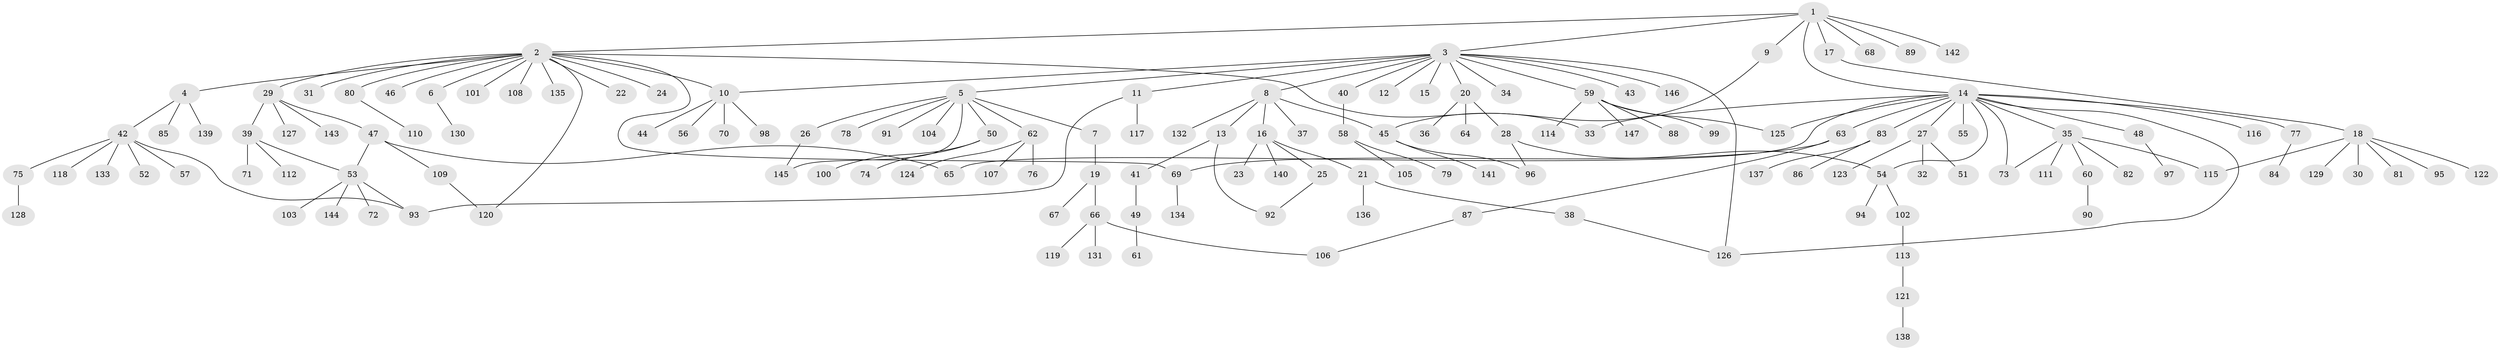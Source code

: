 // Generated by graph-tools (version 1.1) at 2025/11/02/27/25 16:11:10]
// undirected, 147 vertices, 165 edges
graph export_dot {
graph [start="1"]
  node [color=gray90,style=filled];
  1;
  2;
  3;
  4;
  5;
  6;
  7;
  8;
  9;
  10;
  11;
  12;
  13;
  14;
  15;
  16;
  17;
  18;
  19;
  20;
  21;
  22;
  23;
  24;
  25;
  26;
  27;
  28;
  29;
  30;
  31;
  32;
  33;
  34;
  35;
  36;
  37;
  38;
  39;
  40;
  41;
  42;
  43;
  44;
  45;
  46;
  47;
  48;
  49;
  50;
  51;
  52;
  53;
  54;
  55;
  56;
  57;
  58;
  59;
  60;
  61;
  62;
  63;
  64;
  65;
  66;
  67;
  68;
  69;
  70;
  71;
  72;
  73;
  74;
  75;
  76;
  77;
  78;
  79;
  80;
  81;
  82;
  83;
  84;
  85;
  86;
  87;
  88;
  89;
  90;
  91;
  92;
  93;
  94;
  95;
  96;
  97;
  98;
  99;
  100;
  101;
  102;
  103;
  104;
  105;
  106;
  107;
  108;
  109;
  110;
  111;
  112;
  113;
  114;
  115;
  116;
  117;
  118;
  119;
  120;
  121;
  122;
  123;
  124;
  125;
  126;
  127;
  128;
  129;
  130;
  131;
  132;
  133;
  134;
  135;
  136;
  137;
  138;
  139;
  140;
  141;
  142;
  143;
  144;
  145;
  146;
  147;
  1 -- 2;
  1 -- 3;
  1 -- 9;
  1 -- 14;
  1 -- 17;
  1 -- 68;
  1 -- 89;
  1 -- 142;
  2 -- 4;
  2 -- 6;
  2 -- 10;
  2 -- 22;
  2 -- 24;
  2 -- 29;
  2 -- 31;
  2 -- 33;
  2 -- 46;
  2 -- 69;
  2 -- 80;
  2 -- 101;
  2 -- 108;
  2 -- 120;
  2 -- 135;
  3 -- 5;
  3 -- 8;
  3 -- 10;
  3 -- 11;
  3 -- 12;
  3 -- 15;
  3 -- 20;
  3 -- 34;
  3 -- 40;
  3 -- 43;
  3 -- 59;
  3 -- 126;
  3 -- 146;
  4 -- 42;
  4 -- 85;
  4 -- 139;
  5 -- 7;
  5 -- 26;
  5 -- 50;
  5 -- 62;
  5 -- 78;
  5 -- 91;
  5 -- 104;
  5 -- 145;
  6 -- 130;
  7 -- 19;
  8 -- 13;
  8 -- 16;
  8 -- 37;
  8 -- 45;
  8 -- 132;
  9 -- 45;
  10 -- 44;
  10 -- 56;
  10 -- 70;
  10 -- 98;
  11 -- 93;
  11 -- 117;
  13 -- 41;
  13 -- 92;
  14 -- 27;
  14 -- 33;
  14 -- 35;
  14 -- 48;
  14 -- 54;
  14 -- 55;
  14 -- 63;
  14 -- 65;
  14 -- 73;
  14 -- 77;
  14 -- 83;
  14 -- 116;
  14 -- 125;
  14 -- 126;
  16 -- 21;
  16 -- 23;
  16 -- 25;
  16 -- 140;
  17 -- 18;
  18 -- 30;
  18 -- 81;
  18 -- 95;
  18 -- 115;
  18 -- 122;
  18 -- 129;
  19 -- 66;
  19 -- 67;
  20 -- 28;
  20 -- 36;
  20 -- 64;
  21 -- 38;
  21 -- 136;
  25 -- 92;
  26 -- 145;
  27 -- 32;
  27 -- 51;
  27 -- 123;
  28 -- 54;
  28 -- 96;
  29 -- 39;
  29 -- 47;
  29 -- 127;
  29 -- 143;
  35 -- 60;
  35 -- 73;
  35 -- 82;
  35 -- 111;
  35 -- 115;
  38 -- 126;
  39 -- 53;
  39 -- 71;
  39 -- 112;
  40 -- 58;
  41 -- 49;
  42 -- 52;
  42 -- 57;
  42 -- 75;
  42 -- 93;
  42 -- 118;
  42 -- 133;
  45 -- 96;
  45 -- 141;
  47 -- 53;
  47 -- 65;
  47 -- 109;
  48 -- 97;
  49 -- 61;
  50 -- 74;
  50 -- 100;
  53 -- 72;
  53 -- 93;
  53 -- 103;
  53 -- 144;
  54 -- 94;
  54 -- 102;
  58 -- 79;
  58 -- 105;
  59 -- 88;
  59 -- 99;
  59 -- 114;
  59 -- 125;
  59 -- 147;
  60 -- 90;
  62 -- 76;
  62 -- 107;
  62 -- 124;
  63 -- 69;
  63 -- 87;
  66 -- 106;
  66 -- 119;
  66 -- 131;
  69 -- 134;
  75 -- 128;
  77 -- 84;
  80 -- 110;
  83 -- 86;
  83 -- 137;
  87 -- 106;
  102 -- 113;
  109 -- 120;
  113 -- 121;
  121 -- 138;
}
